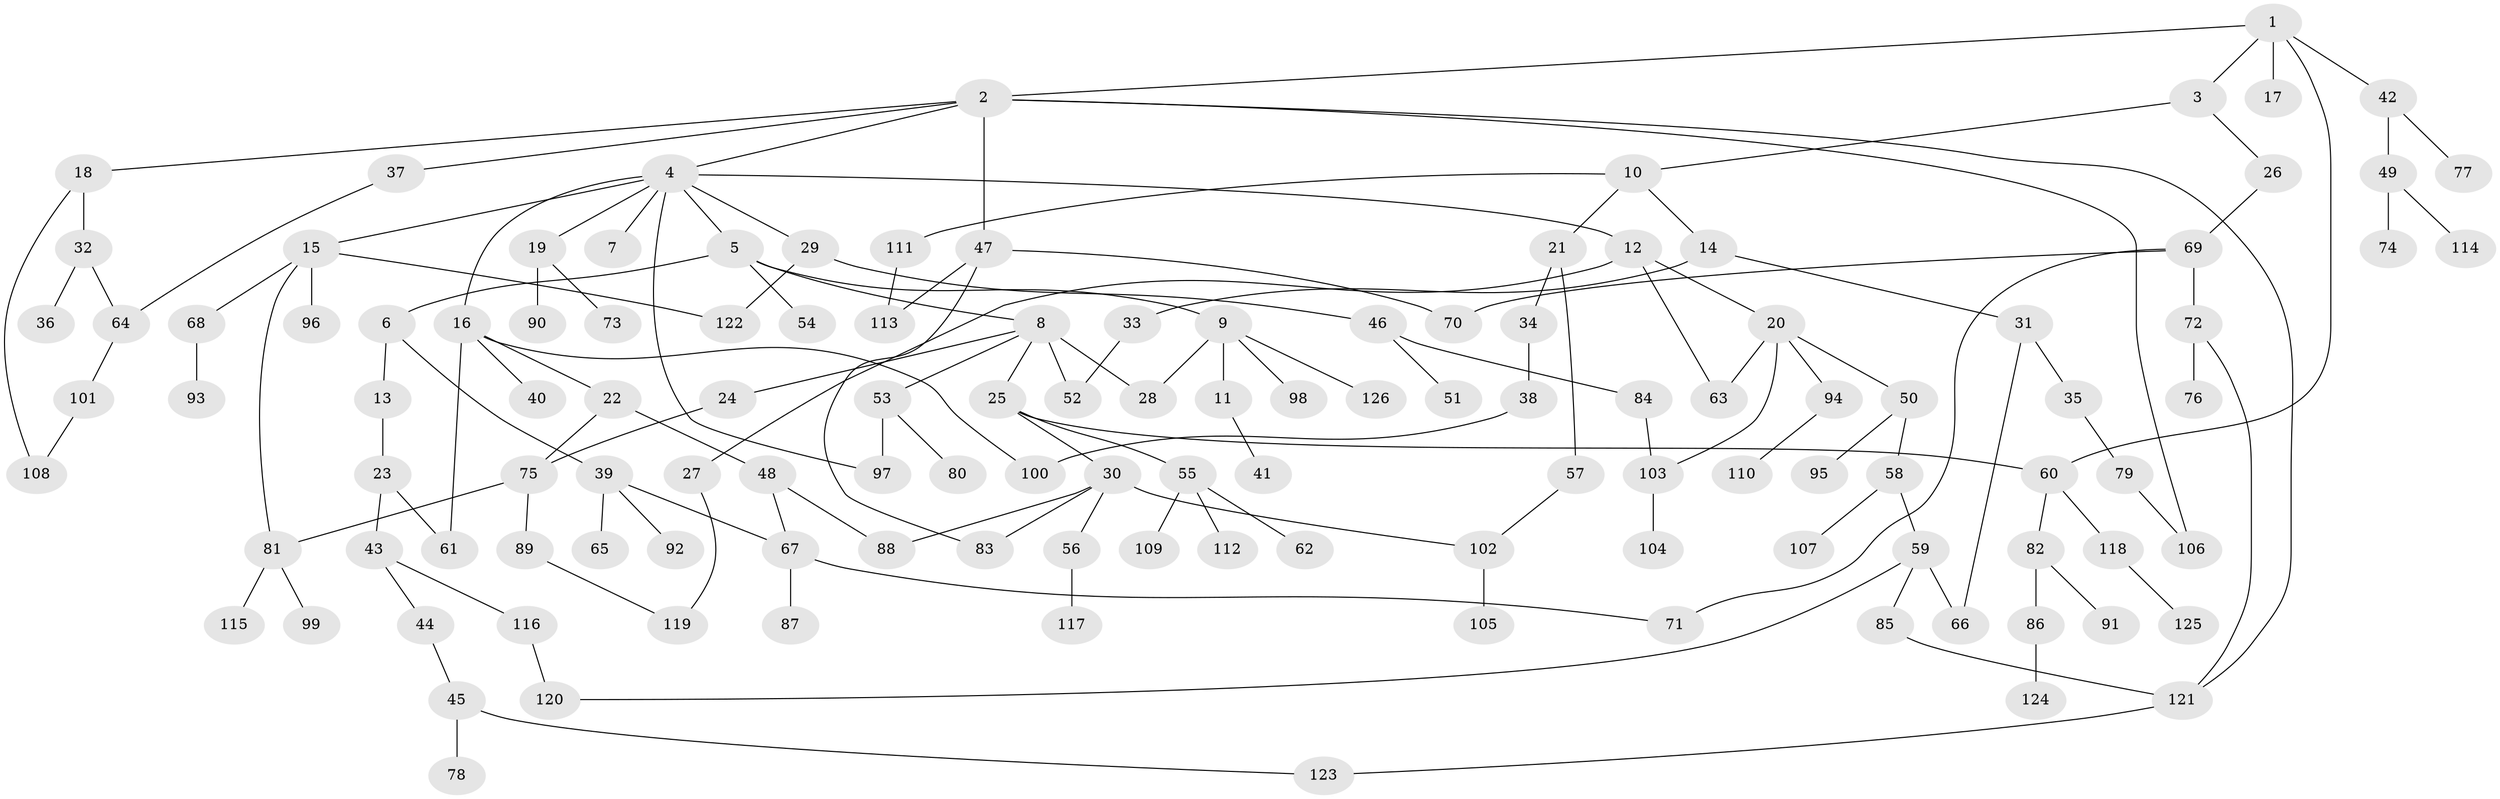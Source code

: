 // Generated by graph-tools (version 1.1) at 2025/25/03/09/25 03:25:35]
// undirected, 126 vertices, 152 edges
graph export_dot {
graph [start="1"]
  node [color=gray90,style=filled];
  1;
  2;
  3;
  4;
  5;
  6;
  7;
  8;
  9;
  10;
  11;
  12;
  13;
  14;
  15;
  16;
  17;
  18;
  19;
  20;
  21;
  22;
  23;
  24;
  25;
  26;
  27;
  28;
  29;
  30;
  31;
  32;
  33;
  34;
  35;
  36;
  37;
  38;
  39;
  40;
  41;
  42;
  43;
  44;
  45;
  46;
  47;
  48;
  49;
  50;
  51;
  52;
  53;
  54;
  55;
  56;
  57;
  58;
  59;
  60;
  61;
  62;
  63;
  64;
  65;
  66;
  67;
  68;
  69;
  70;
  71;
  72;
  73;
  74;
  75;
  76;
  77;
  78;
  79;
  80;
  81;
  82;
  83;
  84;
  85;
  86;
  87;
  88;
  89;
  90;
  91;
  92;
  93;
  94;
  95;
  96;
  97;
  98;
  99;
  100;
  101;
  102;
  103;
  104;
  105;
  106;
  107;
  108;
  109;
  110;
  111;
  112;
  113;
  114;
  115;
  116;
  117;
  118;
  119;
  120;
  121;
  122;
  123;
  124;
  125;
  126;
  1 -- 2;
  1 -- 3;
  1 -- 17;
  1 -- 42;
  1 -- 60;
  2 -- 4;
  2 -- 18;
  2 -- 37;
  2 -- 47;
  2 -- 106;
  2 -- 121;
  3 -- 10;
  3 -- 26;
  4 -- 5;
  4 -- 7;
  4 -- 12;
  4 -- 15;
  4 -- 16;
  4 -- 19;
  4 -- 29;
  4 -- 97;
  5 -- 6;
  5 -- 8;
  5 -- 9;
  5 -- 54;
  6 -- 13;
  6 -- 39;
  8 -- 24;
  8 -- 25;
  8 -- 28;
  8 -- 52;
  8 -- 53;
  9 -- 11;
  9 -- 98;
  9 -- 126;
  9 -- 28;
  10 -- 14;
  10 -- 21;
  10 -- 111;
  11 -- 41;
  12 -- 20;
  12 -- 27;
  12 -- 63;
  13 -- 23;
  14 -- 31;
  14 -- 33;
  15 -- 68;
  15 -- 81;
  15 -- 96;
  15 -- 122;
  16 -- 22;
  16 -- 40;
  16 -- 100;
  16 -- 61;
  18 -- 32;
  18 -- 108;
  19 -- 73;
  19 -- 90;
  20 -- 50;
  20 -- 94;
  20 -- 103;
  20 -- 63;
  21 -- 34;
  21 -- 57;
  22 -- 48;
  22 -- 75;
  23 -- 43;
  23 -- 61;
  24 -- 75;
  25 -- 30;
  25 -- 55;
  25 -- 60;
  26 -- 69;
  27 -- 119;
  29 -- 46;
  29 -- 122;
  30 -- 56;
  30 -- 83;
  30 -- 88;
  30 -- 102;
  31 -- 35;
  31 -- 66;
  32 -- 36;
  32 -- 64;
  33 -- 52;
  34 -- 38;
  35 -- 79;
  37 -- 64;
  38 -- 100;
  39 -- 65;
  39 -- 67;
  39 -- 92;
  42 -- 49;
  42 -- 77;
  43 -- 44;
  43 -- 116;
  44 -- 45;
  45 -- 78;
  45 -- 123;
  46 -- 51;
  46 -- 84;
  47 -- 70;
  47 -- 83;
  47 -- 113;
  48 -- 67;
  48 -- 88;
  49 -- 74;
  49 -- 114;
  50 -- 58;
  50 -- 95;
  53 -- 80;
  53 -- 97;
  55 -- 62;
  55 -- 109;
  55 -- 112;
  56 -- 117;
  57 -- 102;
  58 -- 59;
  58 -- 107;
  59 -- 66;
  59 -- 85;
  59 -- 120;
  60 -- 82;
  60 -- 118;
  64 -- 101;
  67 -- 87;
  67 -- 71;
  68 -- 93;
  69 -- 71;
  69 -- 72;
  69 -- 70;
  72 -- 76;
  72 -- 121;
  75 -- 89;
  75 -- 81;
  79 -- 106;
  81 -- 99;
  81 -- 115;
  82 -- 86;
  82 -- 91;
  84 -- 103;
  85 -- 121;
  86 -- 124;
  89 -- 119;
  94 -- 110;
  101 -- 108;
  102 -- 105;
  103 -- 104;
  111 -- 113;
  116 -- 120;
  118 -- 125;
  121 -- 123;
}
